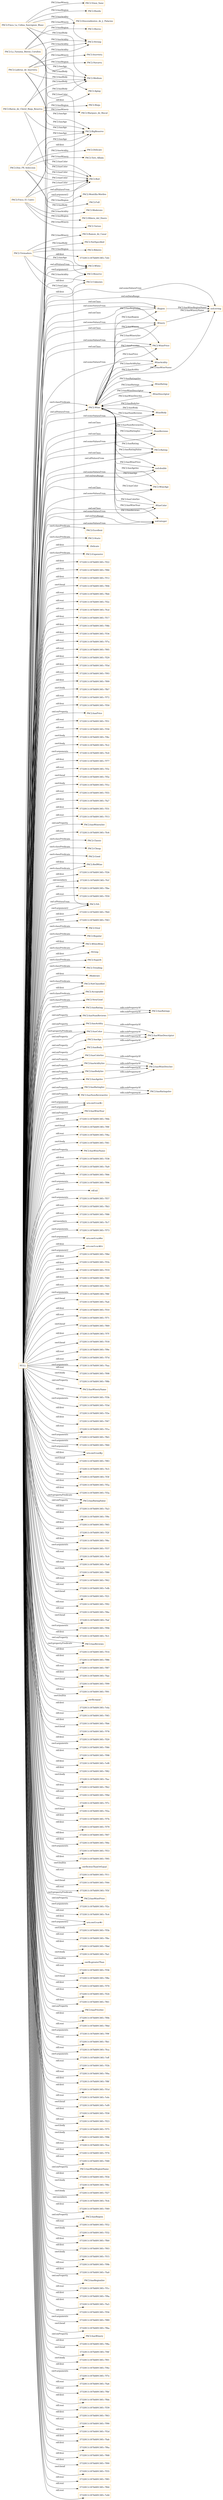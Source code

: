 digraph ar2dtool_diagram { 
rankdir=LR;
size="1501"
node [shape = rectangle, color="orange"]; "PAC2:White" "PAC2:Wine" "PAC2:Excellent" "PAC2:Static" ":Delicate" "PAC2:Expensive" "PAC2:Aging" "PAC2:Classic" ":WineDescriptor" "PAC2:Cheap" ":Region" "PAC2:WinePrice" ":WineAcidity" "PAC2:Good" "PAC2:RedWine" "PAC2:Reserve" "PAC2:Viral" "PAC2:Rating" "PAC2:Regular" ":Winery" "PAC2:WineAge" "PAC2:WhiteWine" ":WineColor" "PAC2:Unknown" "PAC2:BigReserve" ":WineBody" ":Strong" ":WineRating" "PAC2:Superb" "PAC2:Red" "PAC2:Trending" ":Moderate" "PAC2:NotClassified" "PAC2:NotSpecified" ":NumReviews" "PAC2:Acceptable" "PAC2:VeryGood" "PAC2:NA" ; /*classes style*/
	"PAC2:Treixadura" -> "PAC2:Ribeiro" [ label = "PAC2:hasRegion" ];
	"PAC2:Treixadura" -> "PAC2:NA" [ label = "PAC2:hasColor" ];
	"PAC2:Treixadura" -> "PAC2:Reserve" [ label = "PAC2:hasAge" ];
	"PAC2:Treixadura" -> "PAC2:Ramon_do_Casar" [ label = "PAC2:hasWinery" ];
	"PAC2:Treixadura" -> "PAC2:NotSpecified" [ label = "PAC2:hasBody" ];
	"PAC2:Treixadura" -> "PAC2:Unknown" [ label = "PAC2:hasAcidity" ];
	"PAC2:hasNumReviews" -> "PAC2:hasRatings" [ label = "rdfs:subPropertyOf" ];
	"PAC2:hasBody" -> "PAC2:hasWineDescriptor" [ label = "rdfs:subPropertyOf" ];
	"PAC2:hasAgeInv" -> "PAC2:hasWineDescInv" [ label = "rdfs:subPropertyOf" ];
	"PAC2:Finca_El_Canto" -> "PAC2:Red" [ label = "PAC2:hasColor" ];
	"PAC2:Finca_El_Canto" -> "PAC2:Tarsus" [ label = "PAC2:hasWinery" ];
	"PAC2:Finca_El_Canto" -> "PAC2:BigReserve" [ label = "PAC2:hasAge" ];
	"PAC2:Finca_El_Canto" -> "PAC2:Medium" [ label = "PAC2:hasBody" ];
	"PAC2:Finca_El_Canto" -> "PAC2:Moderate" [ label = "PAC2:hasAcidity" ];
	"PAC2:Finca_El_Canto" -> "PAC2:Ribera_del_Duero" [ label = "PAC2:hasRegion" ];
	"PAC2:La_Faraona_Bierzo_Corullon" -> "PAC2:Bierzo" [ label = "PAC2:hasRegion" ];
	"PAC2:La_Faraona_Bierzo_Corullon" -> "PAC2:BigReserve" [ label = "PAC2:hasAge" ];
	"PAC2:La_Faraona_Bierzo_Corullon" -> "PAC2:Descendientes_de_J._Palacios" [ label = "PAC2:hasWinery" ];
	"PAC2:La_Faraona_Bierzo_Corullon" -> "PAC2:Medium" [ label = "PAC2:hasBody" ];
	"PAC2:La_Faraona_Bierzo_Corullon" -> "PAC2:Red" [ label = "PAC2:hasColor" ];
	"PAC2:La_Faraona_Bierzo_Corullon" -> "PAC2:Strong" [ label = "PAC2:hasAcidity" ];
	"PAC2:hasNumReviewsInv" -> "PAC2:hasRatingsInv" [ label = "rdfs:subPropertyOf" ];
	"PAC2:hasAcidity" -> "PAC2:hasWineDescriptor" [ label = "rdfs:subPropertyOf" ];
	"PAC2:hasColorInv" -> "PAC2:hasWineDescInv" [ label = "rdfs:subPropertyOf" ];
	"PAC2:hasRatingInv" -> "PAC2:hasRatingsInv" [ label = "rdfs:subPropertyOf" ];
	"PAC2:hasColor" -> "PAC2:hasWineDescriptor" [ label = "rdfs:subPropertyOf" ];
	"PAC2:hasRating" -> "PAC2:hasRatings" [ label = "rdfs:subPropertyOf" ];
	"NULL" -> "urn:swrl:var#c" [ label = "swrl:argument1" ];
	"NULL" -> "PAC2:hasNumReviews" [ label = "owl:onProperty" ];
	"NULL" -> "PAC2:hasWineYear" [ label = "owl:onProperty" ];
	"NULL" -> "3732813:187bfd91385:-7f6b" [ label = "rdf:rest" ];
	"NULL" -> "3732813:187bfd91385:-7f0f" [ label = "swrl:head" ];
	"NULL" -> "3732813:187bfd91385:-7f4a" [ label = "rdf:rest" ];
	"NULL" -> "3732813:187bfd91385:-7f41" [ label = "swrl:body" ];
	"NULL" -> "PAC2:hasWineName" [ label = "owl:onProperty" ];
	"NULL" -> "3732813:187bfd91385:-7f38" [ label = "rdf:first" ];
	"NULL" -> "3732813:187bfd91385:-7fa9" [ label = "rdf:rest" ];
	"NULL" -> "3732813:187bfd91385:-7f66" [ label = "swrl:body" ];
	"NULL" -> "PAC2:NotClassified" [ label = "rdf:first" ];
	"NULL" -> "PAC2:hasRating" [ label = "owl:onProperty" ];
	"NULL" -> "3732813:187bfd91385:-7f06" [ label = "swrl:arguments" ];
	"NULL" -> ":WineAcidity" [ label = "owl:onClass" ];
	"NULL" -> "PAC2:Superb" [ label = "swrl:classPredicate" ];
	"NULL" -> "rdf:nil" [ label = "rdf:rest" ];
	"NULL" -> "3732813:187bfd91385:-7f57" [ label = "swrl:arguments" ];
	"NULL" -> ":WineBody" [ label = "owl:someValuesFrom" ];
	"NULL" -> ":Winery" [ label = "owl:someValuesFrom" ];
	"NULL" -> "3732813:187bfd91385:-7fb3" [ label = "rdf:rest" ];
	"NULL" -> ":Winery" [ label = "owl:onClass" ];
	"NULL" -> "3732813:187bfd91385:-7f88" [ label = "rdf:rest" ];
	"NULL" -> "3732813:187bfd91385:-7fc7" [ label = "owl:members" ];
	"NULL" -> "3732813:187bfd91385:-7f73" [ label = "swrl:arguments" ];
	"NULL" -> "urn:swrl:var#w" [ label = "swrl:argument1" ];
	"NULL" -> "urn:swrl:var#rv" [ label = "swrl:argument2" ];
	"NULL" -> "3732813:187bfd91385:-7f8d" [ label = "rdf:first" ];
	"NULL" -> "3732813:187bfd91385:-7f1b" [ label = "rdf:first" ];
	"NULL" -> "3732813:187bfd91385:-7f19" [ label = "rdf:first" ];
	"NULL" -> "3732813:187bfd91385:-7f40" [ label = "rdf:first" ];
	"NULL" -> "3732813:187bfd91385:-7f25" [ label = "rdf:rest" ];
	"NULL" -> ":WineBody" [ label = "owl:onClass" ];
	"NULL" -> "PAC2:Cheap" [ label = "swrl:classPredicate" ];
	"NULL" -> "3732813:187bfd91385:-7f6f" [ label = "swrl:arguments" ];
	"NULL" -> "PAC2:NA" [ label = "swrl:argument2" ];
	"NULL" -> "3732813:187bfd91385:-7fa4" [ label = "swrl:head" ];
	"NULL" -> "3732813:187bfd91385:-7f10" [ label = "rdf:first" ];
	"NULL" -> "3732813:187bfd91385:-7f71" [ label = "rdf:rest" ];
	"NULL" -> "3732813:187bfd91385:-7f69" [ label = "swrl:head" ];
	"NULL" -> "PAC2:Rating" [ label = "owl:onClass" ];
	"NULL" -> "3732813:187bfd91385:-7f7f" [ label = "rdf:first" ];
	"NULL" -> "PAC2:White" [ label = "owl:allValuesFrom" ];
	"NULL" -> "3732813:187bfd91385:-7f18" [ label = "swrl:head" ];
	"NULL" -> "3732813:187bfd91385:-7f9e" [ label = "rdf:rest" ];
	"NULL" -> "3732813:187bfd91385:-7f7d" [ label = "rdf:rest" ];
	"NULL" -> "3732813:187bfd91385:-7faa" [ label = "swrl:arguments" ];
	"NULL" -> "3732813:187bfd91385:-7f08" [ label = "rdf:rest" ];
	"NULL" -> "3732813:187bfd91385:-7f8b" [ label = "swrl:body" ];
	"NULL" -> "PAC2:hasWineryName" [ label = "owl:onProperty" ];
	"NULL" -> "3732813:187bfd91385:-7f3b" [ label = "rdf:rest" ];
	"NULL" -> "3732813:187bfd91385:-7f3d" [ label = "swrl:arguments" ];
	"NULL" -> "3732813:187bfd91385:-7f3e" [ label = "rdf:first" ];
	"NULL" -> "3732813:187bfd91385:-7f47" [ label = "rdf:first" ];
	"NULL" -> "3732813:187bfd91385:-7f1a" [ label = "rdf:rest" ];
	"NULL" -> "3732813:187bfd91385:-7fb5" [ label = "swrl:arguments" ];
	"NULL" -> "3732813:187bfd91385:-7f60" [ label = "swrl:arguments" ];
	"NULL" -> "urn:swrl:var#p" [ label = "rdf:first" ];
	"NULL" -> "3732813:187bfd91385:-7f83" [ label = "swrl:head" ];
	"NULL" -> "xsd:double" [ label = "owl:onDataRange" ];
	"NULL" -> "PAC2:hasAge" [ label = "owl:onProperty" ];
	"NULL" -> "3732813:187bfd91385:-7fc5" [ label = "rdf:rest" ];
	"NULL" -> "3732813:187bfd91385:-7f3f" [ label = "rdf:rest" ];
	"NULL" -> "3732813:187bfd91385:-7f5a" [ label = "rdf:first" ];
	"NULL" -> "3732813:187bfd91385:-7f3a" [ label = "rdf:first" ];
	"NULL" -> "PAC2:hasRatingValue" [ label = "owl:onProperty" ];
	"NULL" -> "3732813:187bfd91385:-7fa3" [ label = "rdf:first" ];
	"NULL" -> "3732813:187bfd91385:-7f9c" [ label = "rdf:first" ];
	"NULL" -> "3732813:187bfd91385:-7f65" [ label = "rdf:first" ];
	"NULL" -> "3732813:187bfd91385:-7f2f" [ label = "rdf:first" ];
	"NULL" -> "3732813:187bfd91385:-7f6c" [ label = "rdf:first" ];
	"NULL" -> "3732813:187bfd91385:-7f37" [ label = "swrl:arguments" ];
	"NULL" -> "3732813:187bfd91385:-7fc9" [ label = "rdf:rest" ];
	"NULL" -> "3732813:187bfd91385:-7fa8" [ label = "rdf:rest" ];
	"NULL" -> ":WineAcidity" [ label = "owl:someValuesFrom" ];
	"NULL" -> "3732813:187bfd91385:-7f80" [ label = "swrl:body" ];
	"NULL" -> "3732813:187bfd91385:-7f62" [ label = "rdf:rest" ];
	"NULL" -> "3732813:187bfd91385:-7efb" [ label = "rdf:rest" ];
	"NULL" -> "3732813:187bfd91385:-7f21" [ label = "swrl:head" ];
	"NULL" -> "urn:swrl:var#p" [ label = "swrl:argument2" ];
	"NULL" -> "3732813:187bfd91385:-7f92" [ label = "rdf:rest" ];
	"NULL" -> "3732813:187bfd91385:-7f6e" [ label = "rdf:rest" ];
	"NULL" -> "3732813:187bfd91385:-7faf" [ label = "swrl:head" ];
	"NULL" -> "3732813:187bfd91385:-7f94" [ label = "swrl:arguments" ];
	"NULL" -> "3732813:187bfd91385:-7fc1" [ label = "rdf:first" ];
	"NULL" -> "PAC2:hasReviews" [ label = "swrl:propertyPredicate" ];
	"NULL" -> "3732813:187bfd91385:-7f14" [ label = "rdf:first" ];
	"NULL" -> "3732813:187bfd91385:-7f86" [ label = "rdf:first" ];
	"NULL" -> "xsd:string" [ label = "owl:someValuesFrom" ];
	"NULL" -> "PAC2:hasAcidity" [ label = "owl:onProperty" ];
	"NULL" -> "3732813:187bfd91385:-7f87" [ label = "rdf:rest" ];
	"NULL" -> "3732813:187bfd91385:-7fae" [ label = "rdf:first" ];
	"NULL" -> "3732813:187bfd91385:-7f99" [ label = "swrl:head" ];
	"NULL" -> "3732813:187bfd91385:-7f91" [ label = "rdf:first" ];
	"NULL" -> "swrlb:equal" [ label = "swrl:builtin" ];
	"NULL" -> "PAC2:VeryGood" [ label = "swrl:classPredicate" ];
	"NULL" -> "3732813:187bfd91385:-7efa" [ label = "rdf:first" ];
	"NULL" -> "3732813:187bfd91385:-7f45" [ label = "rdf:rest" ];
	"NULL" -> "xsd:string" [ label = "owl:onDataRange" ];
	"NULL" -> "3732813:187bfd91385:-7fb6" [ label = "rdf:first" ];
	"NULL" -> "3732813:187bfd91385:-7f78" [ label = "swrl:head" ];
	"NULL" -> "3732813:187bfd91385:-7f20" [ label = "rdf:first" ];
	"NULL" -> "3732813:187bfd91385:-7f46" [ label = "swrl:arguments" ];
	"NULL" -> "3732813:187bfd91385:-7f98" [ label = "rdf:first" ];
	"NULL" -> "3732813:187bfd91385:-7ef8" [ label = "rdf:first" ];
	"NULL" -> "3732813:187bfd91385:-7f82" [ label = "rdf:first" ];
	"NULL" -> ":Strong" [ label = "rdf:first" ];
	"NULL" -> "PAC2:hasBody" [ label = "owl:onProperty" ];
	"NULL" -> "3732813:187bfd91385:-7fac" [ label = "swrl:body" ];
	"NULL" -> "PAC2:Red" [ label = "swrl:argument2" ];
	"NULL" -> "PAC2:hasAcidityInv" [ label = "owl:onProperty" ];
	"NULL" -> ":WineColor" [ label = "owl:someValuesFrom" ];
	"NULL" -> "3732813:187bfd91385:-7fb2" [ label = "rdf:first" ];
	"NULL" -> "3732813:187bfd91385:-7f9d" [ label = "rdf:rest" ];
	"NULL" -> "3732813:187bfd91385:-7f7c" [ label = "rdf:rest" ];
	"NULL" -> "PAC2:Wine" [ label = "owl:allValuesFrom" ];
	"NULL" -> "3732813:187bfd91385:-7f2a" [ label = "swrl:head" ];
	"NULL" -> "3732813:187bfd91385:-7f7b" [ label = "rdf:first" ];
	"NULL" -> "3732813:187bfd91385:-7f79" [ label = "rdf:first" ];
	"NULL" -> "3732813:187bfd91385:-7f07" [ label = "rdf:first" ];
	"NULL" -> "PAC2:Expensive" [ label = "swrl:classPredicate" ];
	"NULL" -> "3732813:187bfd91385:-7f0e" [ label = "rdf:first" ];
	"NULL" -> ":Region" [ label = "owl:onClass" ];
	"NULL" -> "3732813:187bfd91385:-7f53" [ label = "swrl:arguments" ];
	"NULL" -> "3732813:187bfd91385:-7f95" [ label = "rdf:first" ];
	"NULL" -> "swrlb:lessThanOrEqual" [ label = "swrl:builtin" ];
	"NULL" -> ":Region" [ label = "owl:someValuesFrom" ];
	"NULL" -> "3732813:187bfd91385:-7f11" [ label = "rdf:rest" ];
	"NULL" -> "3732813:187bfd91385:-7f44" [ label = "swrl:head" ];
	"NULL" -> "3732813:187bfd91385:-7f5f" [ label = "rdf:rest" ];
	"NULL" -> "PAC2:hasWinePrice" [ label = "owl:onProperty" ];
	"NULL" -> "3732813:187bfd91385:-7f2c" [ label = "swrl:arguments" ];
	"NULL" -> "3732813:187bfd91385:-7fc4" [ label = "rdf:rest" ];
	"NULL" -> "urn:swrl:var#r" [ label = "swrl:argument2" ];
	"NULL" -> "3732813:187bfd91385:-7f5b" [ label = "swrl:body" ];
	"NULL" -> "3732813:187bfd91385:-7fbc" [ label = "rdf:rest" ];
	"NULL" -> "3732813:187bfd91385:-7fbd" [ label = "rdf:first" ];
	"NULL" -> "3732813:187bfd91385:-7fa1" [ label = "swrl:body" ];
	"NULL" -> ":Moderate" [ label = "rdf:first" ];
	"NULL" -> "swrlb:greaterThan" [ label = "swrl:builtin" ];
	"NULL" -> "3732813:187bfd91385:-7f36" [ label = "rdf:rest" ];
	"NULL" -> "PAC2:White" [ label = "swrl:argument2" ];
	"NULL" -> "3732813:187bfd91385:-7f8e" [ label = "swrl:head" ];
	"NULL" -> "3732813:187bfd91385:-7f70" [ label = "rdf:first" ];
	"NULL" -> "PAC2:RedWine" [ label = "swrl:classPredicate" ];
	"NULL" -> "PAC2:BigReserve" [ label = "rdf:first" ];
	"NULL" -> "PAC2:hasColor" [ label = "owl:onProperty" ];
	"NULL" -> "3732813:187bfd91385:-7f24" [ label = "rdf:first" ];
	"NULL" -> "3732813:187bfd91385:-7f61" [ label = "rdf:first" ];
	"NULL" -> "PAC2:hasPriceInv" [ label = "owl:onProperty" ];
	"NULL" -> "PAC2:Trending" [ label = "swrl:classPredicate" ];
	"NULL" -> "3732813:187bfd91385:-7f0b" [ label = "rdf:first" ];
	"NULL" -> "PAC2:Classic" [ label = "swrl:classPredicate" ];
	"NULL" -> "3732813:187bfd91385:-7f6d" [ label = "rdf:rest" ];
	"NULL" -> "3732813:187bfd91385:-7f9f" [ label = "swrl:arguments" ];
	"NULL" -> "3732813:187bfd91385:-7fb1" [ label = "rdf:rest" ];
	"NULL" -> "PAC2:hasColorInv" [ label = "owl:onProperty" ];
	"NULL" -> "3732813:187bfd91385:-7fca" [ label = "rdf:rest" ];
	"NULL" -> "3732813:187bfd91385:-7eff" [ label = "swrl:arguments" ];
	"NULL" -> "3732813:187bfd91385:-7f2b" [ label = "rdf:rest" ];
	"NULL" -> "PAC2:WineAge" [ label = "owl:onClass" ];
	"NULL" -> ":Delicate" [ label = "rdf:first" ];
	"NULL" -> "3732813:187bfd91385:-7f0a" [ label = "rdf:rest" ];
	"NULL" -> "3732813:187bfd91385:-7f8f" [ label = "rdf:first" ];
	"NULL" -> "3732813:187bfd91385:-7f1d" [ label = "rdf:first" ];
	"NULL" -> "PAC2:Rating" [ label = "owl:allValuesFrom" ];
	"NULL" -> "3732813:187bfd91385:-7efe" [ label = "rdf:rest" ];
	"NULL" -> "3732813:187bfd91385:-7ef9" [ label = "swrl:head" ];
	"NULL" -> "3732813:187bfd91385:-7f58" [ label = "rdf:first" ];
	"NULL" -> "3732813:187bfd91385:-7f23" [ label = "rdf:rest" ];
	"NULL" -> "PAC2:Unknown" [ label = "rdf:first" ];
	"NULL" -> "PAC2:hasReviews" [ label = "owl:onProperty" ];
	"NULL" -> "3732813:187bfd91385:-7f75" [ label = "swrl:body" ];
	"NULL" -> "3732813:187bfd91385:-7f96" [ label = "swrl:body" ];
	"NULL" -> "PAC2:Viral" [ label = "swrl:classPredicate" ];
	"NULL" -> "PAC2:hasWinePrice" [ label = "swrl:propertyPredicate" ];
	"NULL" -> "3732813:187bfd91385:-7fce" [ label = "rdf:rest" ];
	"NULL" -> "PAC2:NotClassified" [ label = "swrl:classPredicate" ];
	"NULL" -> "3732813:187bfd91385:-7f74" [ label = "rdf:first" ];
	"NULL" -> "3732813:187bfd91385:-7f48" [ label = "rdf:rest" ];
	"NULL" -> "PAC2:hasColor" [ label = "swrl:propertyPredicate" ];
	"NULL" -> "PAC2:hasWineRegionName" [ label = "owl:onProperty" ];
	"NULL" -> "PAC2:WinePrice" [ label = "owl:onClass" ];
	"NULL" -> "3732813:187bfd91385:-7f54" [ label = "rdf:first" ];
	"NULL" -> "PAC2:Wine" [ label = "swrl:classPredicate" ];
	"NULL" -> "3732813:187bfd91385:-7f0c" [ label = "swrl:body" ];
	"NULL" -> "3732813:187bfd91385:-7f27" [ label = "swrl:body" ];
	"NULL" -> "PAC2:Reserve" [ label = "rdf:first" ];
	"NULL" -> "3732813:187bfd91385:-7fcb" [ label = "owl:members" ];
	"NULL" -> "PAC2:Red" [ label = "owl:allValuesFrom" ];
	"NULL" -> "3732813:187bfd91385:-7f49" [ label = "rdf:first" ];
	"NULL" -> "PAC2:hasRegion" [ label = "owl:onProperty" ];
	"NULL" -> "urn:swrl:var#rv" [ label = "rdf:first" ];
	"NULL" -> "3732813:187bfd91385:-7f52" [ label = "rdf:rest" ];
	"NULL" -> "urn:swrl:var#r" [ label = "rdf:first" ];
	"NULL" -> "3732813:187bfd91385:-7f32" [ label = "swrl:body" ];
	"NULL" -> "3732813:187bfd91385:-7fb0" [ label = "rdf:first" ];
	"NULL" -> "3732813:187bfd91385:-7f03" [ label = "rdf:first" ];
	"NULL" -> "3732813:187bfd91385:-7f15" [ label = "swrl:body" ];
	"NULL" -> "3732813:187bfd91385:-7f9b" [ label = "rdf:rest" ];
	"NULL" -> ":NumReviews" [ label = "owl:someValuesFrom" ];
	"NULL" -> "PAC2:Regular" [ label = "swrl:classPredicate" ];
	"NULL" -> "3732813:187bfd91385:-7fa0" [ label = "rdf:first" ];
	"NULL" -> "xsd:double" [ label = "owl:someValuesFrom" ];
	"NULL" -> "PAC2:hasRegionInv" [ label = "owl:onProperty" ];
	"NULL" -> "PAC2:hasRatingValue" [ label = "swrl:propertyPredicate" ];
	"NULL" -> "PAC2:Acceptable" [ label = "swrl:classPredicate" ];
	"NULL" -> "3732813:187bfd91385:-7f1c" [ label = "rdf:rest" ];
	"NULL" -> "3732813:187bfd91385:-7f9a" [ label = "rdf:first" ];
	"NULL" -> "3732813:187bfd91385:-7fa5" [ label = "rdf:first" ];
	"NULL" -> "3732813:187bfd91385:-7f56" [ label = "rdf:rest" ];
	"NULL" -> "3732813:187bfd91385:-7f89" [ label = "swrl:arguments" ];
	"NULL" -> "xsd:integer" [ label = "owl:onDataRange" ];
	"NULL" -> "3732813:187bfd91385:-7fba" [ label = "swrl:head" ];
	"NULL" -> "PAC2:hasWinery" [ label = "owl:onProperty" ];
	"NULL" -> "3732813:187bfd91385:-7f8a" [ label = "rdf:first" ];
	"NULL" -> "PAC2:Aging" [ label = "rdf:first" ];
	"NULL" -> "3732813:187bfd91385:-7f4f" [ label = "swrl:head" ];
	"NULL" -> "3732813:187bfd91385:-7f01" [ label = "swrl:body" ];
	"NULL" -> "3732813:187bfd91385:-7f4e" [ label = "rdf:first" ];
	"NULL" -> "PAC2:Static" [ label = "swrl:classPredicate" ];
	"NULL" -> "PAC2:hasAgeInv" [ label = "owl:onProperty" ];
	"NULL" -> "3732813:187bfd91385:-7f7e" [ label = "swrl:arguments" ];
	"NULL" -> "3732813:187bfd91385:-7fa6" [ label = "rdf:rest" ];
	"NULL" -> "3732813:187bfd91385:-7fbf" [ label = "rdf:rest" ];
	"NULL" -> "PAC2:WhiteWine" [ label = "swrl:classPredicate" ];
	"NULL" -> "PAC2:WineAge" [ label = "owl:someValuesFrom" ];
	"NULL" -> "3732813:187bfd91385:-7fbb" [ label = "rdf:first" ];
	"NULL" -> "3732813:187bfd91385:-7f39" [ label = "rdf:rest" ];
	"NULL" -> "3732813:187bfd91385:-7f63" [ label = "rdf:first" ];
	"NULL" -> "3732813:187bfd91385:-7f90" [ label = "rdf:rest" ];
	"NULL" -> "PAC2:hasNumReviewsInv" [ label = "owl:onProperty" ];
	"NULL" -> "3732813:187bfd91385:-7f2d" [ label = "rdf:first" ];
	"NULL" -> "PAC2:WinePrice" [ label = "owl:someValuesFrom" ];
	"NULL" -> "3732813:187bfd91385:-7fab" [ label = "rdf:first" ];
	"NULL" -> "3732813:187bfd91385:-7f6a" [ label = "rdf:first" ];
	"NULL" -> "3732813:187bfd91385:-7f68" [ label = "rdf:first" ];
	"NULL" -> "3732813:187bfd91385:-7f00" [ label = "rdf:first" ];
	"NULL" -> "PAC2:Excellent" [ label = "swrl:classPredicate" ];
	"NULL" -> "3732813:187bfd91385:-7f35" [ label = "swrl:head" ];
	"NULL" -> "3732813:187bfd91385:-7f85" [ label = "rdf:rest" ];
	"NULL" -> "PAC2:hasBodyInv" [ label = "owl:onProperty" ];
	"NULL" -> "3732813:187bfd91385:-7f64" [ label = "rdf:rest" ];
	"NULL" -> "PAC2:RedWine" [ label = "rdf:first" ];
	"NULL" -> "3732813:187bfd91385:-7efd" [ label = "rdf:rest" ];
	"NULL" -> "3732813:187bfd91385:-7efc" [ label = "rdf:first" ];
	"NULL" -> "3732813:187bfd91385:-7f22" [ label = "rdf:first" ];
	"NULL" -> "xsd:integer" [ label = "owl:someValuesFrom" ];
	"NULL" -> "3732813:187bfd91385:-7f84" [ label = "rdf:first" ];
	"NULL" -> "3732813:187bfd91385:-7f12" [ label = "rdf:first" ];
	"NULL" -> "3732813:187bfd91385:-7f04" [ label = "swrl:head" ];
	"NULL" -> "PAC2:WhiteWine" [ label = "rdf:first" ];
	"NULL" -> "3732813:187bfd91385:-7fb4" [ label = "rdf:rest" ];
	"NULL" -> "3732813:187bfd91385:-7f2e" [ label = "rdf:rest" ];
	"NULL" -> "3732813:187bfd91385:-7fcd" [ label = "rdf:rest" ];
	"NULL" -> "3732813:187bfd91385:-7f17" [ label = "rdf:first" ];
	"NULL" -> "3732813:187bfd91385:-7f4b" [ label = "rdf:first" ];
	"NULL" -> "3732813:187bfd91385:-7f34" [ label = "rdf:first" ];
	"NULL" -> "urn:swrl:var#c" [ label = "swrl:argument2" ];
	"NULL" -> "3732813:187bfd91385:-7f7a" [ label = "rdf:rest" ];
	"NULL" -> "3732813:187bfd91385:-7f05" [ label = "rdf:rest" ];
	"NULL" -> "3732813:187bfd91385:-7f29" [ label = "rdf:first" ];
	"NULL" -> ":NumReviews" [ label = "owl:onClass" ];
	"NULL" -> "3732813:187bfd91385:-7f5d" [ label = "rdf:first" ];
	"NULL" -> "3732813:187bfd91385:-7f93" [ label = "rdf:rest" ];
	"NULL" -> "PAC2:Good" [ label = "swrl:classPredicate" ];
	"NULL" -> "3732813:187bfd91385:-7f09" [ label = "rdf:first" ];
	"NULL" -> "3732813:187bfd91385:-7fb7" [ label = "swrl:body" ];
	"NULL" -> "3732813:187bfd91385:-7f72" [ label = "rdf:rest" ];
	"NULL" -> "3732813:187bfd91385:-7f50" [ label = "rdf:first" ];
	"NULL" -> "PAC2:NA" [ label = "owl:allValuesFrom" ];
	"NULL" -> "PAC2:hasPrice" [ label = "owl:onProperty" ];
	"NULL" -> "3732813:187bfd91385:-7f51" [ label = "rdf:rest" ];
	"NULL" -> "3732813:187bfd91385:-7f30" [ label = "rdf:rest" ];
	"NULL" -> "3732813:187bfd91385:-7f4c" [ label = "swrl:body" ];
	"NULL" -> "3732813:187bfd91385:-7fc2" [ label = "swrl:body" ];
	"NULL" -> "PAC2:hasRatingInv" [ label = "owl:onProperty" ];
	"NULL" -> "3732813:187bfd91385:-7fc0" [ label = "swrl:arguments" ];
	"NULL" -> "3732813:187bfd91385:-7f77" [ label = "rdf:first" ];
	"NULL" -> "3732813:187bfd91385:-7f3c" [ label = "rdf:rest" ];
	"NULL" -> "3732813:187bfd91385:-7f5e" [ label = "swrl:head" ];
	"NULL" -> "3732813:187bfd91385:-7f1e" [ label = "swrl:body" ];
	"NULL" -> "3732813:187bfd91385:-7f55" [ label = "rdf:rest" ];
	"NULL" -> "3732813:187bfd91385:-7fa7" [ label = "rdf:first" ];
	"NULL" -> "3732813:187bfd91385:-7f31" [ label = "rdf:first" ];
	"NULL" -> "3732813:187bfd91385:-7f13" [ label = "rdf:rest" ];
	"NULL" -> "PAC2:hasWineryInv" [ label = "owl:onProperty" ];
	"NULL" -> "3732813:187bfd91385:-7fc6" [ label = "rdf:rest" ];
	"NULL" -> "3732813:187bfd91385:-7f26" [ label = "rdf:first" ];
	"NULL" -> "3732813:187bfd91385:-7fcf" [ label = "owl:members" ];
	"NULL" -> "3732813:187bfd91385:-7fbe" [ label = "rdf:rest" ];
	"NULL" -> ":WineColor" [ label = "owl:onClass" ];
	"NULL" -> "3732813:187bfd91385:-7f59" [ label = "rdf:rest" ];
	"NULL" -> "3732813:187bfd91385:-7fb9" [ label = "rdf:first" ];
	"NULL" -> "3732813:187bfd91385:-7f43" [ label = "rdf:first" ];
	"PAC2:Laderas_de_Inurrieta" -> "PAC2:Navarra" [ label = "PAC2:hasRegion" ];
	"PAC2:Laderas_de_Inurrieta" -> "PAC2:BigReserve" [ label = "PAC2:hasAge" ];
	"PAC2:Laderas_de_Inurrieta" -> "PAC2:Medium" [ label = "PAC2:hasBody" ];
	"PAC2:Laderas_de_Inurrieta" -> "PAC2:Red" [ label = "PAC2:hasColor" ];
	"PAC2:Laderas_de_Inurrieta" -> "PAC2:Inurrieta" [ label = "PAC2:hasWinery" ];
	"PAC2:Laderas_de_Inurrieta" -> "PAC2:Strong" [ label = "PAC2:hasAcidity" ];
	"PAC2:hasAcidityInv" -> "PAC2:hasWineDescInv" [ label = "rdfs:subPropertyOf" ];
	"PAC2:hasAge" -> "PAC2:hasWineDescriptor" [ label = "rdfs:subPropertyOf" ];
	"PAC2:Baron_de_Chirel_Rioja_Reserva" -> "PAC2:Strong" [ label = "PAC2:hasAcidity" ];
	"PAC2:Baron_de_Chirel_Rioja_Reserva" -> "PAC2:Rioja" [ label = "PAC2:hasRegion" ];
	"PAC2:Baron_de_Chirel_Rioja_Reserva" -> "PAC2:BigReserve" [ label = "PAC2:hasAge" ];
	"PAC2:Baron_de_Chirel_Rioja_Reserva" -> "PAC2:Red" [ label = "PAC2:hasColor" ];
	"PAC2:Baron_de_Chirel_Rioja_Reserva" -> "PAC2:Marques_de_Riscal" [ label = "PAC2:hasWinery" ];
	"PAC2:Baron_de_Chirel_Rioja_Reserva" -> "PAC2:Medium" [ label = "PAC2:hasBody" ];
	"PAC2:Don_PX_Seleccion" -> "PAC2:Montilla-Moriles" [ label = "PAC2:hasRegion" ];
	"PAC2:Don_PX_Seleccion" -> "PAC2:Full" [ label = "PAC2:hasBody" ];
	"PAC2:Don_PX_Seleccion" -> "PAC2:Delicate" [ label = "PAC2:hasAcidity" ];
	"PAC2:Don_PX_Seleccion" -> "PAC2:Red" [ label = "PAC2:hasColor" ];
	"PAC2:Don_PX_Seleccion" -> "PAC2:BigReserve" [ label = "PAC2:hasAge" ];
	"PAC2:Don_PX_Seleccion" -> "PAC2:Toro_Albala" [ label = "PAC2:hasWinery" ];
	"PAC2:hasBodyInv" -> "PAC2:hasWineDescInv" [ label = "rdfs:subPropertyOf" ];
	"PAC2:Finca_La_Colina_Sauvignon_Blanc" -> "PAC2:Strong" [ label = "PAC2:hasAcidity" ];
	"PAC2:Finca_La_Colina_Sauvignon_Blanc" -> "PAC2:Rueda" [ label = "PAC2:hasRegion" ];
	"PAC2:Finca_La_Colina_Sauvignon_Blanc" -> "PAC2:Medium" [ label = "PAC2:hasBody" ];
	"PAC2:Finca_La_Colina_Sauvignon_Blanc" -> "PAC2:Vinos_Sanz" [ label = "PAC2:hasWinery" ];
	"PAC2:Finca_La_Colina_Sauvignon_Blanc" -> "PAC2:White" [ label = "PAC2:hasColor" ];
	"PAC2:Finca_La_Colina_Sauvignon_Blanc" -> "PAC2:Aging" [ label = "PAC2:hasAge" ];
	":WineAcidity" -> "PAC2:Wine" [ label = "PAC2:hasAcidityInv" ];
	"PAC2:Wine" -> "PAC2:WinePrice" [ label = "PAC2:hasPrice" ];
	"PAC2:Rating" -> "PAC2:Wine" [ label = "PAC2:hasRatingInv" ];
	"PAC2:Wine" -> "xsd:integer" [ label = "PAC2:hasReviews" ];
	"PAC2:Wine" -> "PAC2:Rating" [ label = "PAC2:hasRating" ];
	"PAC2:WinePrice" -> "PAC2:Wine" [ label = "PAC2:hasPriceInv" ];
	"PAC2:Wine" -> ":NumReviews" [ label = "PAC2:hasNumReviews" ];
	"PAC2:Wine" -> "xsd:integer" [ label = "PAC2:hasWineYear" ];
	"PAC2:Wine" -> ":WineAcidity" [ label = "PAC2:hasAcidity" ];
	"PAC2:Wine" -> "PAC2:WineAge" [ label = "PAC2:hasAge" ];
	"PAC2:Wine" -> ":WineBody" [ label = "PAC2:hasBody" ];
	"PAC2:Wine" -> "xsd:double" [ label = "PAC2:hasRatingValue" ];
	"PAC2:Wine" -> ":WineColor" [ label = "PAC2:hasColor" ];
	":Winery" -> "PAC2:Wine" [ label = "PAC2:hasWineryInv" ];
	"PAC2:Wine" -> ":WineDescriptor" [ label = "PAC2:hasWineDescriptor" ];
	"PAC2:Wine" -> ":Region" [ label = "PAC2:hasRegion" ];
	":NumReviews" -> "PAC2:Wine" [ label = "PAC2:hasNumReviewsInv" ];
	"PAC2:Wine" -> "xsd:string" [ label = "PAC2:hasWineName" ];
	":WineDescriptor" -> "PAC2:Wine" [ label = "PAC2:hasWineDescInv" ];
	":WineBody" -> "PAC2:Wine" [ label = "PAC2:hasBodyInv" ];
	":Region" -> "PAC2:Wine" [ label = "PAC2:hasRegionInv" ];
	":WineRating" -> "PAC2:Wine" [ label = "PAC2:hasRatingsInv" ];
	"PAC2:WineAge" -> "PAC2:Wine" [ label = "PAC2:hasAgeInv" ];
	":Winery" -> "xsd:string" [ label = "PAC2:hasWineryName" ];
	"PAC2:Wine" -> ":WineRating" [ label = "PAC2:hasRatings" ];
	"PAC2:Wine" -> "xsd:double" [ label = "PAC2:hasWinePrice" ];
	":Region" -> "xsd:string" [ label = "PAC2:hasWineRegionName" ];
	"PAC2:Wine" -> ":Winery" [ label = "PAC2:hasWinery" ];
	":WineColor" -> "PAC2:Wine" [ label = "PAC2:hasColorInv" ];

}
